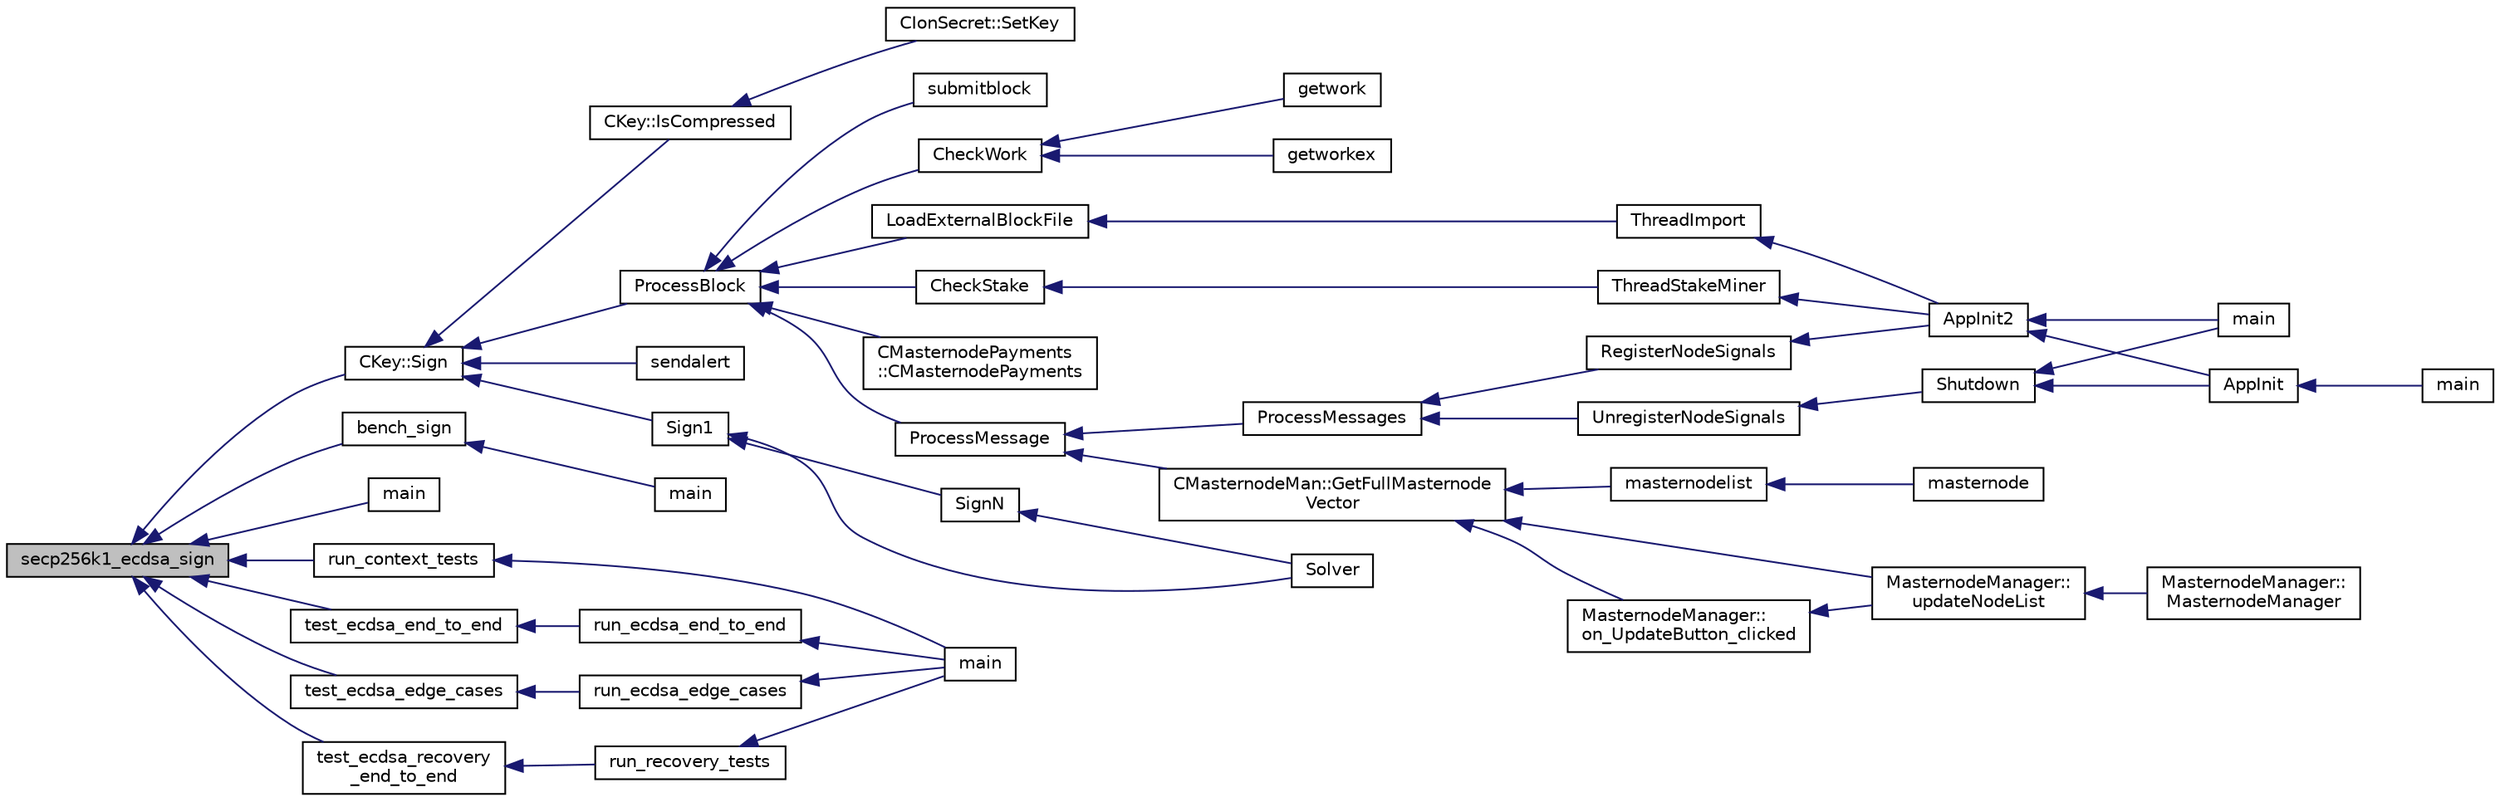 digraph "secp256k1_ecdsa_sign"
{
  edge [fontname="Helvetica",fontsize="10",labelfontname="Helvetica",labelfontsize="10"];
  node [fontname="Helvetica",fontsize="10",shape=record];
  rankdir="LR";
  Node811 [label="secp256k1_ecdsa_sign",height=0.2,width=0.4,color="black", fillcolor="grey75", style="filled", fontcolor="black"];
  Node811 -> Node812 [dir="back",color="midnightblue",fontsize="10",style="solid",fontname="Helvetica"];
  Node812 [label="CKey::Sign",height=0.2,width=0.4,color="black", fillcolor="white", style="filled",URL="$d2/d63/class_c_key.html#aa9b184a4a71d3e1a40aab360cf68e86c",tooltip="Create a DER-serialized signature. "];
  Node812 -> Node813 [dir="back",color="midnightblue",fontsize="10",style="solid",fontname="Helvetica"];
  Node813 [label="CKey::IsCompressed",height=0.2,width=0.4,color="black", fillcolor="white", style="filled",URL="$d2/d63/class_c_key.html#a96b017433a65335775cf3807d73f85ce"];
  Node813 -> Node814 [dir="back",color="midnightblue",fontsize="10",style="solid",fontname="Helvetica"];
  Node814 [label="CIonSecret::SetKey",height=0.2,width=0.4,color="black", fillcolor="white", style="filled",URL="$d3/d88/class_c_ion_secret.html#af28cc32f79cc793418e810e8ae12e25e"];
  Node812 -> Node815 [dir="back",color="midnightblue",fontsize="10",style="solid",fontname="Helvetica"];
  Node815 [label="ProcessBlock",height=0.2,width=0.4,color="black", fillcolor="white", style="filled",URL="$d4/dbf/main_8h.html#a7c8a7be3439bb5e1e40548a332a3cf29"];
  Node815 -> Node816 [dir="back",color="midnightblue",fontsize="10",style="solid",fontname="Helvetica"];
  Node816 [label="LoadExternalBlockFile",height=0.2,width=0.4,color="black", fillcolor="white", style="filled",URL="$df/d0a/main_8cpp.html#afbdbbb5a1b376748e5460cbcf644a9af"];
  Node816 -> Node817 [dir="back",color="midnightblue",fontsize="10",style="solid",fontname="Helvetica"];
  Node817 [label="ThreadImport",height=0.2,width=0.4,color="black", fillcolor="white", style="filled",URL="$d4/dbf/main_8h.html#a0189c34248cd89bbbe20d4d6045bd7c9"];
  Node817 -> Node818 [dir="back",color="midnightblue",fontsize="10",style="solid",fontname="Helvetica"];
  Node818 [label="AppInit2",height=0.2,width=0.4,color="black", fillcolor="white", style="filled",URL="$d8/dc0/init_8h.html#a1a4c1bfbf6ba1db77e988b89b9cadfd3",tooltip="Initialize ion. "];
  Node818 -> Node819 [dir="back",color="midnightblue",fontsize="10",style="solid",fontname="Helvetica"];
  Node819 [label="AppInit",height=0.2,width=0.4,color="black", fillcolor="white", style="filled",URL="$d4/d35/iond_8cpp.html#ac59316b767e6984e1285f0531275286b"];
  Node819 -> Node820 [dir="back",color="midnightblue",fontsize="10",style="solid",fontname="Helvetica"];
  Node820 [label="main",height=0.2,width=0.4,color="black", fillcolor="white", style="filled",URL="$d4/d35/iond_8cpp.html#a0ddf1224851353fc92bfbff6f499fa97"];
  Node818 -> Node821 [dir="back",color="midnightblue",fontsize="10",style="solid",fontname="Helvetica"];
  Node821 [label="main",height=0.2,width=0.4,color="black", fillcolor="white", style="filled",URL="$d5/d2d/ion_8cpp.html#a0ddf1224851353fc92bfbff6f499fa97"];
  Node815 -> Node822 [dir="back",color="midnightblue",fontsize="10",style="solid",fontname="Helvetica"];
  Node822 [label="ProcessMessage",height=0.2,width=0.4,color="black", fillcolor="white", style="filled",URL="$df/d0a/main_8cpp.html#a8ba92b1a4bce3c835e887a9073d17d8e"];
  Node822 -> Node823 [dir="back",color="midnightblue",fontsize="10",style="solid",fontname="Helvetica"];
  Node823 [label="ProcessMessages",height=0.2,width=0.4,color="black", fillcolor="white", style="filled",URL="$d4/dbf/main_8h.html#a196f9318f02448b85b28d612698934fd"];
  Node823 -> Node824 [dir="back",color="midnightblue",fontsize="10",style="solid",fontname="Helvetica"];
  Node824 [label="RegisterNodeSignals",height=0.2,width=0.4,color="black", fillcolor="white", style="filled",URL="$d4/dbf/main_8h.html#ab02615ff65f91d69f8d786ec900baa8a",tooltip="Register with a network node to receive its signals. "];
  Node824 -> Node818 [dir="back",color="midnightblue",fontsize="10",style="solid",fontname="Helvetica"];
  Node823 -> Node825 [dir="back",color="midnightblue",fontsize="10",style="solid",fontname="Helvetica"];
  Node825 [label="UnregisterNodeSignals",height=0.2,width=0.4,color="black", fillcolor="white", style="filled",URL="$d4/dbf/main_8h.html#a3ef0cc6e9d9d6435ee2a5569244d6ebd",tooltip="Unregister a network node. "];
  Node825 -> Node826 [dir="back",color="midnightblue",fontsize="10",style="solid",fontname="Helvetica"];
  Node826 [label="Shutdown",height=0.2,width=0.4,color="black", fillcolor="white", style="filled",URL="$d8/dc0/init_8h.html#ac5f038c2b480cf9ef5e19e3eba8dbaf9"];
  Node826 -> Node819 [dir="back",color="midnightblue",fontsize="10",style="solid",fontname="Helvetica"];
  Node826 -> Node821 [dir="back",color="midnightblue",fontsize="10",style="solid",fontname="Helvetica"];
  Node822 -> Node827 [dir="back",color="midnightblue",fontsize="10",style="solid",fontname="Helvetica"];
  Node827 [label="CMasternodeMan::GetFullMasternode\lVector",height=0.2,width=0.4,color="black", fillcolor="white", style="filled",URL="$dc/d6b/class_c_masternode_man.html#ab39e213a7601e1bef2eba1d5d63206f5"];
  Node827 -> Node828 [dir="back",color="midnightblue",fontsize="10",style="solid",fontname="Helvetica"];
  Node828 [label="MasternodeManager::\lupdateNodeList",height=0.2,width=0.4,color="black", fillcolor="white", style="filled",URL="$d9/d70/class_masternode_manager.html#a5485a8bd6ccf673027165cc1207dfae9"];
  Node828 -> Node829 [dir="back",color="midnightblue",fontsize="10",style="solid",fontname="Helvetica"];
  Node829 [label="MasternodeManager::\lMasternodeManager",height=0.2,width=0.4,color="black", fillcolor="white", style="filled",URL="$d9/d70/class_masternode_manager.html#ad18cb99065e056e6b791e2356de826bf"];
  Node827 -> Node830 [dir="back",color="midnightblue",fontsize="10",style="solid",fontname="Helvetica"];
  Node830 [label="MasternodeManager::\lon_UpdateButton_clicked",height=0.2,width=0.4,color="black", fillcolor="white", style="filled",URL="$d9/d70/class_masternode_manager.html#ae8d07b4d869e3eb09fe1be445eff0430"];
  Node830 -> Node828 [dir="back",color="midnightblue",fontsize="10",style="solid",fontname="Helvetica"];
  Node827 -> Node831 [dir="back",color="midnightblue",fontsize="10",style="solid",fontname="Helvetica"];
  Node831 [label="masternodelist",height=0.2,width=0.4,color="black", fillcolor="white", style="filled",URL="$d5/d6b/rpcstashedsend_8cpp.html#a3a7ed7e37f21eb2912afc6e776f7236c"];
  Node831 -> Node832 [dir="back",color="midnightblue",fontsize="10",style="solid",fontname="Helvetica"];
  Node832 [label="masternode",height=0.2,width=0.4,color="black", fillcolor="white", style="filled",URL="$d5/d6b/rpcstashedsend_8cpp.html#a30609e443aeb47c29ed0878d16b1b5e1"];
  Node815 -> Node833 [dir="back",color="midnightblue",fontsize="10",style="solid",fontname="Helvetica"];
  Node833 [label="CMasternodePayments\l::CMasternodePayments",height=0.2,width=0.4,color="black", fillcolor="white", style="filled",URL="$dc/d9a/class_c_masternode_payments.html#a4b9454f265a927528c881716e7649973"];
  Node815 -> Node834 [dir="back",color="midnightblue",fontsize="10",style="solid",fontname="Helvetica"];
  Node834 [label="CheckWork",height=0.2,width=0.4,color="black", fillcolor="white", style="filled",URL="$de/d13/miner_8h.html#aadd8a05aa6d8fae1c0f4daa5e971a12a",tooltip="Check mined proof-of-work block. "];
  Node834 -> Node835 [dir="back",color="midnightblue",fontsize="10",style="solid",fontname="Helvetica"];
  Node835 [label="getworkex",height=0.2,width=0.4,color="black", fillcolor="white", style="filled",URL="$d4/ddd/rpcmining_8cpp.html#aa40f86dc468a3f2ef4a3bba99e20a069"];
  Node834 -> Node836 [dir="back",color="midnightblue",fontsize="10",style="solid",fontname="Helvetica"];
  Node836 [label="getwork",height=0.2,width=0.4,color="black", fillcolor="white", style="filled",URL="$d4/ddd/rpcmining_8cpp.html#a356be62c93d38267a7da9e1cb644d547"];
  Node815 -> Node837 [dir="back",color="midnightblue",fontsize="10",style="solid",fontname="Helvetica"];
  Node837 [label="CheckStake",height=0.2,width=0.4,color="black", fillcolor="white", style="filled",URL="$de/d13/miner_8h.html#a68be4bcfa03b86095641eac5ca996fed",tooltip="Check mined proof-of-stake block. "];
  Node837 -> Node838 [dir="back",color="midnightblue",fontsize="10",style="solid",fontname="Helvetica"];
  Node838 [label="ThreadStakeMiner",height=0.2,width=0.4,color="black", fillcolor="white", style="filled",URL="$d6/de3/miner_8cpp.html#a31faece5ef0e403969b3d3debd79b352"];
  Node838 -> Node818 [dir="back",color="midnightblue",fontsize="10",style="solid",fontname="Helvetica"];
  Node815 -> Node839 [dir="back",color="midnightblue",fontsize="10",style="solid",fontname="Helvetica"];
  Node839 [label="submitblock",height=0.2,width=0.4,color="black", fillcolor="white", style="filled",URL="$d4/ddd/rpcmining_8cpp.html#a6fc1aa077add8cb1c74207056616134d"];
  Node812 -> Node840 [dir="back",color="midnightblue",fontsize="10",style="solid",fontname="Helvetica"];
  Node840 [label="sendalert",height=0.2,width=0.4,color="black", fillcolor="white", style="filled",URL="$df/dab/rpcnet_8cpp.html#a89a8e338923aea165bb7d8d572d76203"];
  Node812 -> Node841 [dir="back",color="midnightblue",fontsize="10",style="solid",fontname="Helvetica"];
  Node841 [label="Sign1",height=0.2,width=0.4,color="black", fillcolor="white", style="filled",URL="$dd/d0f/script_8cpp.html#a69a9e5f9a88e729142cf556292154f2f"];
  Node841 -> Node842 [dir="back",color="midnightblue",fontsize="10",style="solid",fontname="Helvetica"];
  Node842 [label="SignN",height=0.2,width=0.4,color="black", fillcolor="white", style="filled",URL="$dd/d0f/script_8cpp.html#a2230b054e152c344e60125bf7f994473"];
  Node842 -> Node843 [dir="back",color="midnightblue",fontsize="10",style="solid",fontname="Helvetica"];
  Node843 [label="Solver",height=0.2,width=0.4,color="black", fillcolor="white", style="filled",URL="$de/d7f/script_8h.html#a8e31b29d5a654a570c493f7aa9c3abd9"];
  Node841 -> Node843 [dir="back",color="midnightblue",fontsize="10",style="solid",fontname="Helvetica"];
  Node811 -> Node844 [dir="back",color="midnightblue",fontsize="10",style="solid",fontname="Helvetica"];
  Node844 [label="bench_sign",height=0.2,width=0.4,color="black", fillcolor="white", style="filled",URL="$da/dae/bench__sign_8c.html#ab94f8aceb19d41bc9223619892cfba5c"];
  Node844 -> Node845 [dir="back",color="midnightblue",fontsize="10",style="solid",fontname="Helvetica"];
  Node845 [label="main",height=0.2,width=0.4,color="black", fillcolor="white", style="filled",URL="$da/dae/bench__sign_8c.html#a840291bc02cba5474a4cb46a9b9566fe"];
  Node811 -> Node846 [dir="back",color="midnightblue",fontsize="10",style="solid",fontname="Helvetica"];
  Node846 [label="main",height=0.2,width=0.4,color="black", fillcolor="white", style="filled",URL="$dd/d4a/bench__verify_8c.html#a840291bc02cba5474a4cb46a9b9566fe"];
  Node811 -> Node847 [dir="back",color="midnightblue",fontsize="10",style="solid",fontname="Helvetica"];
  Node847 [label="test_ecdsa_recovery\l_end_to_end",height=0.2,width=0.4,color="black", fillcolor="white", style="filled",URL="$d3/d71/recovery_2tests__impl_8h.html#a70649882936497184992dfaa06b1106f"];
  Node847 -> Node848 [dir="back",color="midnightblue",fontsize="10",style="solid",fontname="Helvetica"];
  Node848 [label="run_recovery_tests",height=0.2,width=0.4,color="black", fillcolor="white", style="filled",URL="$d3/d71/recovery_2tests__impl_8h.html#a3a06f71955483e9502f3c408857407f2"];
  Node848 -> Node849 [dir="back",color="midnightblue",fontsize="10",style="solid",fontname="Helvetica"];
  Node849 [label="main",height=0.2,width=0.4,color="black", fillcolor="white", style="filled",URL="$d5/d7f/tests_8c.html#a3c04138a5bfe5d72780bb7e82a18e627"];
  Node811 -> Node850 [dir="back",color="midnightblue",fontsize="10",style="solid",fontname="Helvetica"];
  Node850 [label="run_context_tests",height=0.2,width=0.4,color="black", fillcolor="white", style="filled",URL="$d5/d7f/tests_8c.html#a2f9713526b1e988694c6e2026a6fce69"];
  Node850 -> Node849 [dir="back",color="midnightblue",fontsize="10",style="solid",fontname="Helvetica"];
  Node811 -> Node851 [dir="back",color="midnightblue",fontsize="10",style="solid",fontname="Helvetica"];
  Node851 [label="test_ecdsa_end_to_end",height=0.2,width=0.4,color="black", fillcolor="white", style="filled",URL="$d5/d7f/tests_8c.html#a3fc9dc1908215215a68690ea1bfa8bcd"];
  Node851 -> Node852 [dir="back",color="midnightblue",fontsize="10",style="solid",fontname="Helvetica"];
  Node852 [label="run_ecdsa_end_to_end",height=0.2,width=0.4,color="black", fillcolor="white", style="filled",URL="$d5/d7f/tests_8c.html#ab05096657be701bf9ca8616475bb9491"];
  Node852 -> Node849 [dir="back",color="midnightblue",fontsize="10",style="solid",fontname="Helvetica"];
  Node811 -> Node853 [dir="back",color="midnightblue",fontsize="10",style="solid",fontname="Helvetica"];
  Node853 [label="test_ecdsa_edge_cases",height=0.2,width=0.4,color="black", fillcolor="white", style="filled",URL="$d5/d7f/tests_8c.html#abbcb27d1eb13654db9b2e281ffce021e"];
  Node853 -> Node854 [dir="back",color="midnightblue",fontsize="10",style="solid",fontname="Helvetica"];
  Node854 [label="run_ecdsa_edge_cases",height=0.2,width=0.4,color="black", fillcolor="white", style="filled",URL="$d5/d7f/tests_8c.html#ad6c8109b62ea1d0ed1b382678a2a08b1"];
  Node854 -> Node849 [dir="back",color="midnightblue",fontsize="10",style="solid",fontname="Helvetica"];
}
